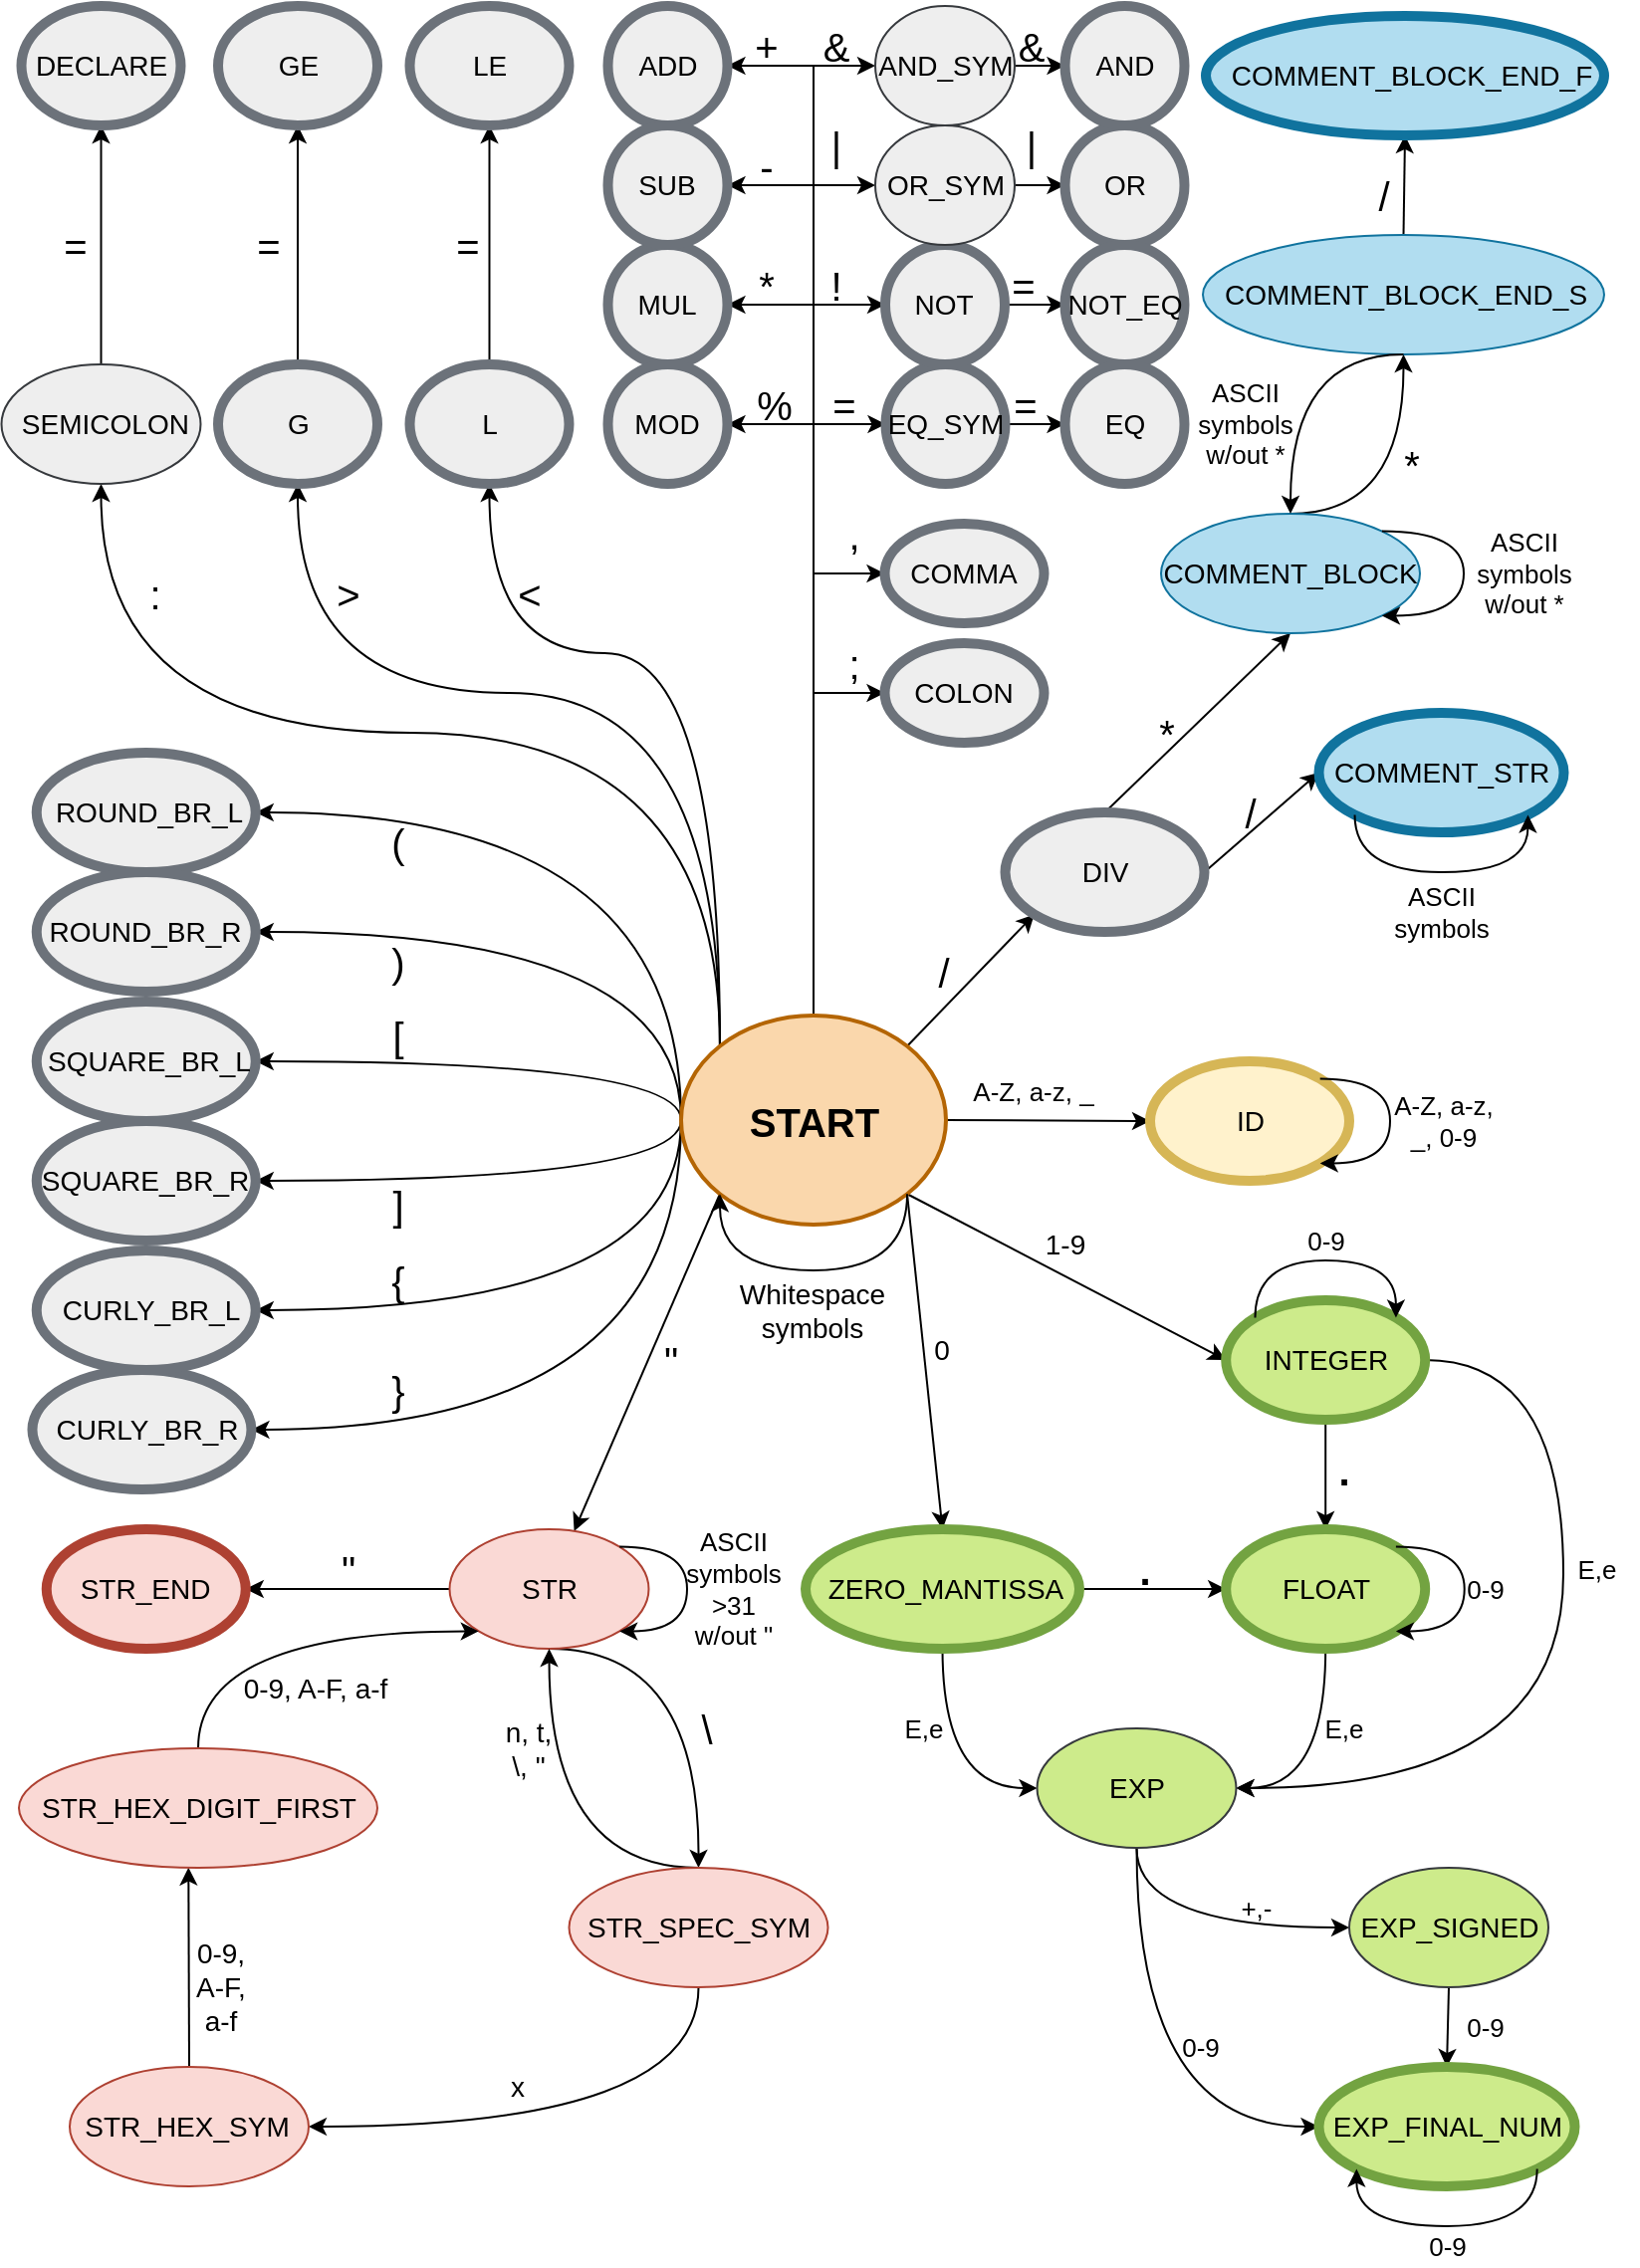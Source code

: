 <mxfile version="13.7.7" type="github">
  <diagram id="MlzpK5g1KXkVhoH1nmNd" name="Page-1">
    <mxGraphModel dx="487" dy="945" grid="1" gridSize="10" guides="1" tooltips="1" connect="1" arrows="1" fold="1" page="1" pageScale="1" pageWidth="827" pageHeight="1169" math="0" shadow="0">
      <root>
        <mxCell id="0" />
        <mxCell id="1" parent="0" />
        <mxCell id="viRE1IM_-0tVsHPkwJl9-90" style="rounded=0;orthogonalLoop=1;jettySize=auto;html=1;exitX=1;exitY=0;exitDx=0;exitDy=0;entryX=0;entryY=1;entryDx=0;entryDy=0;fontSize=20;" parent="1" source="viRE1IM_-0tVsHPkwJl9-1" target="viRE1IM_-0tVsHPkwJl9-59" edge="1">
          <mxGeometry relative="1" as="geometry" />
        </mxCell>
        <mxCell id="viRE1IM_-0tVsHPkwJl9-121" style="rounded=0;orthogonalLoop=1;jettySize=auto;html=1;exitX=1;exitY=0.5;exitDx=0;exitDy=0;entryX=0;entryY=0.5;entryDx=0;entryDy=0;fontSize=13;" parent="1" source="viRE1IM_-0tVsHPkwJl9-1" target="viRE1IM_-0tVsHPkwJl9-69" edge="1">
          <mxGeometry relative="1" as="geometry" />
        </mxCell>
        <mxCell id="viRE1IM_-0tVsHPkwJl9-127" style="rounded=0;orthogonalLoop=1;jettySize=auto;html=1;exitX=1;exitY=1;exitDx=0;exitDy=0;entryX=0.5;entryY=0;entryDx=0;entryDy=0;fontSize=13;" parent="1" source="viRE1IM_-0tVsHPkwJl9-1" target="viRE1IM_-0tVsHPkwJl9-71" edge="1">
          <mxGeometry relative="1" as="geometry" />
        </mxCell>
        <mxCell id="viRE1IM_-0tVsHPkwJl9-128" style="edgeStyle=none;rounded=0;orthogonalLoop=1;jettySize=auto;html=1;exitX=1;exitY=1;exitDx=0;exitDy=0;fontSize=13;entryX=0;entryY=0.5;entryDx=0;entryDy=0;" parent="1" source="viRE1IM_-0tVsHPkwJl9-1" target="viRE1IM_-0tVsHPkwJl9-73" edge="1">
          <mxGeometry relative="1" as="geometry" />
        </mxCell>
        <mxCell id="viRE1IM_-0tVsHPkwJl9-222" style="edgeStyle=orthogonalEdgeStyle;rounded=0;orthogonalLoop=1;jettySize=auto;html=1;exitX=0;exitY=0.5;exitDx=0;exitDy=0;entryX=1;entryY=0.5;entryDx=0;entryDy=0;fontSize=20;curved=1;" parent="1" source="viRE1IM_-0tVsHPkwJl9-1" target="viRE1IM_-0tVsHPkwJl9-27" edge="1">
          <mxGeometry relative="1" as="geometry">
            <Array as="points">
              <mxPoint x="347" y="740" />
            </Array>
          </mxGeometry>
        </mxCell>
        <mxCell id="viRE1IM_-0tVsHPkwJl9-223" style="edgeStyle=orthogonalEdgeStyle;curved=1;rounded=0;orthogonalLoop=1;jettySize=auto;html=1;exitX=0;exitY=0.5;exitDx=0;exitDy=0;entryX=1;entryY=0.5;entryDx=0;entryDy=0;fontSize=20;" parent="1" source="viRE1IM_-0tVsHPkwJl9-1" target="viRE1IM_-0tVsHPkwJl9-85" edge="1">
          <mxGeometry relative="1" as="geometry">
            <Array as="points">
              <mxPoint x="347" y="680" />
            </Array>
          </mxGeometry>
        </mxCell>
        <mxCell id="viRE1IM_-0tVsHPkwJl9-224" style="edgeStyle=orthogonalEdgeStyle;curved=1;rounded=0;orthogonalLoop=1;jettySize=auto;html=1;exitX=0;exitY=0.5;exitDx=0;exitDy=0;entryX=1;entryY=0.5;entryDx=0;entryDy=0;fontSize=20;" parent="1" source="viRE1IM_-0tVsHPkwJl9-1" target="viRE1IM_-0tVsHPkwJl9-18" edge="1">
          <mxGeometry relative="1" as="geometry">
            <Array as="points">
              <mxPoint x="347" y="615" />
            </Array>
          </mxGeometry>
        </mxCell>
        <mxCell id="viRE1IM_-0tVsHPkwJl9-225" style="edgeStyle=orthogonalEdgeStyle;curved=1;rounded=0;orthogonalLoop=1;jettySize=auto;html=1;exitX=0;exitY=0.5;exitDx=0;exitDy=0;entryX=1;entryY=0.5;entryDx=0;entryDy=0;fontSize=20;" parent="1" source="viRE1IM_-0tVsHPkwJl9-1" target="viRE1IM_-0tVsHPkwJl9-15" edge="1">
          <mxGeometry relative="1" as="geometry">
            <Array as="points">
              <mxPoint x="347" y="555" />
            </Array>
          </mxGeometry>
        </mxCell>
        <mxCell id="viRE1IM_-0tVsHPkwJl9-226" style="edgeStyle=orthogonalEdgeStyle;curved=1;rounded=0;orthogonalLoop=1;jettySize=auto;html=1;exitX=0;exitY=0.5;exitDx=0;exitDy=0;entryX=1;entryY=0.5;entryDx=0;entryDy=0;fontSize=20;" parent="1" source="viRE1IM_-0tVsHPkwJl9-1" target="viRE1IM_-0tVsHPkwJl9-23" edge="1">
          <mxGeometry relative="1" as="geometry">
            <Array as="points">
              <mxPoint x="347" y="490" />
            </Array>
          </mxGeometry>
        </mxCell>
        <mxCell id="viRE1IM_-0tVsHPkwJl9-227" style="edgeStyle=orthogonalEdgeStyle;curved=1;rounded=0;orthogonalLoop=1;jettySize=auto;html=1;exitX=0;exitY=0.5;exitDx=0;exitDy=0;entryX=1;entryY=0.5;entryDx=0;entryDy=0;fontSize=20;" parent="1" source="viRE1IM_-0tVsHPkwJl9-1" target="viRE1IM_-0tVsHPkwJl9-21" edge="1">
          <mxGeometry relative="1" as="geometry">
            <Array as="points">
              <mxPoint x="347" y="430" />
            </Array>
          </mxGeometry>
        </mxCell>
        <mxCell id="viRE1IM_-0tVsHPkwJl9-238" style="edgeStyle=orthogonalEdgeStyle;rounded=0;orthogonalLoop=1;jettySize=auto;html=1;exitX=0.5;exitY=0;exitDx=0;exitDy=0;entryX=1;entryY=0.5;entryDx=0;entryDy=0;fontSize=20;" parent="1" source="viRE1IM_-0tVsHPkwJl9-1" target="viRE1IM_-0tVsHPkwJl9-53" edge="1">
          <mxGeometry relative="1" as="geometry" />
        </mxCell>
        <mxCell id="viRE1IM_-0tVsHPkwJl9-239" style="edgeStyle=orthogonalEdgeStyle;rounded=0;orthogonalLoop=1;jettySize=auto;html=1;exitX=0.5;exitY=0;exitDx=0;exitDy=0;entryX=0;entryY=0.5;entryDx=0;entryDy=0;fontSize=20;" parent="1" source="viRE1IM_-0tVsHPkwJl9-1" target="viRE1IM_-0tVsHPkwJl9-51" edge="1">
          <mxGeometry relative="1" as="geometry" />
        </mxCell>
        <mxCell id="viRE1IM_-0tVsHPkwJl9-240" style="edgeStyle=orthogonalEdgeStyle;rounded=0;orthogonalLoop=1;jettySize=auto;html=1;exitX=0.5;exitY=0;exitDx=0;exitDy=0;entryX=0;entryY=0.5;entryDx=0;entryDy=0;fontSize=20;" parent="1" source="viRE1IM_-0tVsHPkwJl9-1" target="viRE1IM_-0tVsHPkwJl9-55" edge="1">
          <mxGeometry relative="1" as="geometry" />
        </mxCell>
        <mxCell id="viRE1IM_-0tVsHPkwJl9-241" style="edgeStyle=orthogonalEdgeStyle;rounded=0;orthogonalLoop=1;jettySize=auto;html=1;exitX=0.5;exitY=0;exitDx=0;exitDy=0;entryX=0;entryY=0.5;entryDx=0;entryDy=0;fontSize=20;elbow=vertical;" parent="1" source="viRE1IM_-0tVsHPkwJl9-1" target="viRE1IM_-0tVsHPkwJl9-57" edge="1">
          <mxGeometry relative="1" as="geometry" />
        </mxCell>
        <mxCell id="viRE1IM_-0tVsHPkwJl9-242" style="edgeStyle=orthogonalEdgeStyle;rounded=0;orthogonalLoop=1;jettySize=auto;html=1;exitX=0.5;exitY=0;exitDx=0;exitDy=0;entryX=0;entryY=0.5;entryDx=0;entryDy=0;fontSize=20;" parent="1" source="viRE1IM_-0tVsHPkwJl9-1" target="viRE1IM_-0tVsHPkwJl9-47" edge="1">
          <mxGeometry relative="1" as="geometry" />
        </mxCell>
        <mxCell id="viRE1IM_-0tVsHPkwJl9-244" style="edgeStyle=orthogonalEdgeStyle;rounded=0;orthogonalLoop=1;jettySize=auto;html=1;exitX=0.5;exitY=0;exitDx=0;exitDy=0;entryX=1;entryY=0.5;entryDx=0;entryDy=0;fontSize=20;" parent="1" source="viRE1IM_-0tVsHPkwJl9-1" target="viRE1IM_-0tVsHPkwJl9-9" edge="1">
          <mxGeometry relative="1" as="geometry" />
        </mxCell>
        <mxCell id="viRE1IM_-0tVsHPkwJl9-245" style="edgeStyle=orthogonalEdgeStyle;rounded=0;orthogonalLoop=1;jettySize=auto;html=1;exitX=0.5;exitY=0;exitDx=0;exitDy=0;entryX=1;entryY=0.5;entryDx=0;entryDy=0;fontSize=20;" parent="1" source="viRE1IM_-0tVsHPkwJl9-1" target="viRE1IM_-0tVsHPkwJl9-84" edge="1">
          <mxGeometry relative="1" as="geometry" />
        </mxCell>
        <mxCell id="viRE1IM_-0tVsHPkwJl9-246" style="edgeStyle=orthogonalEdgeStyle;rounded=0;orthogonalLoop=1;jettySize=auto;html=1;exitX=0.5;exitY=0;exitDx=0;exitDy=0;entryX=1;entryY=0.5;entryDx=0;entryDy=0;fontSize=20;" parent="1" source="viRE1IM_-0tVsHPkwJl9-1" target="viRE1IM_-0tVsHPkwJl9-11" edge="1">
          <mxGeometry relative="1" as="geometry" />
        </mxCell>
        <mxCell id="viRE1IM_-0tVsHPkwJl9-292" style="edgeStyle=orthogonalEdgeStyle;curved=1;rounded=0;orthogonalLoop=1;jettySize=auto;html=1;exitX=0;exitY=0;exitDx=0;exitDy=0;entryX=0.5;entryY=1;entryDx=0;entryDy=0;fontSize=20;" parent="1" source="viRE1IM_-0tVsHPkwJl9-1" target="viRE1IM_-0tVsHPkwJl9-31" edge="1">
          <mxGeometry relative="1" as="geometry">
            <Array as="points">
              <mxPoint x="366" y="390" />
              <mxPoint x="56" y="390" />
            </Array>
          </mxGeometry>
        </mxCell>
        <mxCell id="viRE1IM_-0tVsHPkwJl9-300" style="edgeStyle=orthogonalEdgeStyle;curved=1;rounded=0;orthogonalLoop=1;jettySize=auto;html=1;exitX=0;exitY=0;exitDx=0;exitDy=0;entryX=0.5;entryY=1;entryDx=0;entryDy=0;fontSize=20;" parent="1" source="viRE1IM_-0tVsHPkwJl9-1" target="viRE1IM_-0tVsHPkwJl9-39" edge="1">
          <mxGeometry relative="1" as="geometry">
            <Array as="points">
              <mxPoint x="366" y="370" />
              <mxPoint x="155" y="370" />
            </Array>
          </mxGeometry>
        </mxCell>
        <mxCell id="viRE1IM_-0tVsHPkwJl9-301" style="edgeStyle=orthogonalEdgeStyle;curved=1;rounded=0;orthogonalLoop=1;jettySize=auto;html=1;exitX=0;exitY=0;exitDx=0;exitDy=0;entryX=0.5;entryY=1;entryDx=0;entryDy=0;fontSize=20;" parent="1" source="viRE1IM_-0tVsHPkwJl9-1" target="viRE1IM_-0tVsHPkwJl9-41" edge="1">
          <mxGeometry relative="1" as="geometry">
            <Array as="points">
              <mxPoint x="366" y="350" />
              <mxPoint x="251" y="350" />
            </Array>
          </mxGeometry>
        </mxCell>
        <mxCell id="viRE1IM_-0tVsHPkwJl9-302" style="edgeStyle=orthogonalEdgeStyle;rounded=0;orthogonalLoop=1;jettySize=auto;html=1;exitX=0.5;exitY=0;exitDx=0;exitDy=0;entryX=0;entryY=0.5;entryDx=0;entryDy=0;fontSize=20;" parent="1" source="viRE1IM_-0tVsHPkwJl9-1" target="viRE1IM_-0tVsHPkwJl9-34" edge="1">
          <mxGeometry relative="1" as="geometry" />
        </mxCell>
        <mxCell id="viRE1IM_-0tVsHPkwJl9-303" style="edgeStyle=orthogonalEdgeStyle;rounded=0;orthogonalLoop=1;jettySize=auto;html=1;exitX=0.5;exitY=0;exitDx=0;exitDy=0;entryX=0;entryY=0.5;entryDx=0;entryDy=0;fontSize=20;" parent="1" source="viRE1IM_-0tVsHPkwJl9-1" target="viRE1IM_-0tVsHPkwJl9-7" edge="1">
          <mxGeometry relative="1" as="geometry" />
        </mxCell>
        <mxCell id="viRE1IM_-0tVsHPkwJl9-320" style="rounded=0;orthogonalLoop=1;jettySize=auto;html=1;exitX=0;exitY=1;exitDx=0;exitDy=0;fontSize=20;" parent="1" source="viRE1IM_-0tVsHPkwJl9-1" target="viRE1IM_-0tVsHPkwJl9-306" edge="1">
          <mxGeometry relative="1" as="geometry" />
        </mxCell>
        <mxCell id="viRE1IM_-0tVsHPkwJl9-1" value="" style="ellipse;whiteSpace=wrap;html=1;fontStyle=1;strokeWidth=2;fillColor=#fad7ac;strokeColor=#b46504;" parent="1" vertex="1">
          <mxGeometry x="347" y="532" width="133" height="105" as="geometry" />
        </mxCell>
        <mxCell id="viRE1IM_-0tVsHPkwJl9-2" value="START" style="text;html=1;strokeColor=none;fillColor=none;align=center;verticalAlign=middle;whiteSpace=wrap;rounded=0;fontSize=20;fontStyle=1" parent="1" vertex="1">
          <mxGeometry x="388.5" y="565" width="50" height="40" as="geometry" />
        </mxCell>
        <mxCell id="viRE1IM_-0tVsHPkwJl9-7" value="" style="ellipse;whiteSpace=wrap;html=1;fillColor=#eeeeee;strokeColor=#6C727A;strokeWidth=5;" parent="1" vertex="1">
          <mxGeometry x="449.25" y="285" width="80" height="50" as="geometry" />
        </mxCell>
        <mxCell id="viRE1IM_-0tVsHPkwJl9-8" value="COMMA" style="text;html=1;strokeColor=none;fillColor=none;align=center;verticalAlign=middle;whiteSpace=wrap;rounded=0;fontSize=14;" parent="1" vertex="1">
          <mxGeometry x="469.25" y="300" width="40" height="20" as="geometry" />
        </mxCell>
        <mxCell id="viRE1IM_-0tVsHPkwJl9-9" value="" style="ellipse;whiteSpace=wrap;html=1;fillColor=#eeeeee;strokeColor=#6C727A;strokeWidth=5;" parent="1" vertex="1">
          <mxGeometry x="310.25" y="145" width="60" height="60" as="geometry" />
        </mxCell>
        <mxCell id="viRE1IM_-0tVsHPkwJl9-10" value="MUL" style="text;html=1;strokeColor=none;fillColor=none;align=center;verticalAlign=middle;whiteSpace=wrap;rounded=0;fontSize=14;" parent="1" vertex="1">
          <mxGeometry x="320.25" y="165" width="40" height="20" as="geometry" />
        </mxCell>
        <mxCell id="viRE1IM_-0tVsHPkwJl9-11" value="" style="ellipse;whiteSpace=wrap;html=1;fillColor=#eeeeee;strokeWidth=5;strokeColor=#6C727A;" parent="1" vertex="1">
          <mxGeometry x="310.25" y="25" width="60" height="60" as="geometry" />
        </mxCell>
        <mxCell id="viRE1IM_-0tVsHPkwJl9-12" value="ADD" style="text;html=1;strokeColor=none;fillColor=none;align=center;verticalAlign=middle;whiteSpace=wrap;rounded=0;fontSize=14;" parent="1" vertex="1">
          <mxGeometry x="321.75" y="45" width="37" height="20" as="geometry" />
        </mxCell>
        <mxCell id="viRE1IM_-0tVsHPkwJl9-15" value="" style="ellipse;whiteSpace=wrap;html=1;fillColor=#eeeeee;strokeColor=#6C727A;strokeWidth=5;" parent="1" vertex="1">
          <mxGeometry x="23.37" y="525" width="110" height="60" as="geometry" />
        </mxCell>
        <mxCell id="viRE1IM_-0tVsHPkwJl9-18" value="" style="ellipse;whiteSpace=wrap;html=1;fillColor=#eeeeee;strokeColor=#6C727A;strokeWidth=5;" parent="1" vertex="1">
          <mxGeometry x="23.37" y="585" width="110" height="60" as="geometry" />
        </mxCell>
        <mxCell id="viRE1IM_-0tVsHPkwJl9-21" value="" style="ellipse;whiteSpace=wrap;html=1;fillColor=#eeeeee;strokeColor=#6C727A;strokeWidth=5;" parent="1" vertex="1">
          <mxGeometry x="23.37" y="400" width="110" height="60" as="geometry" />
        </mxCell>
        <mxCell id="viRE1IM_-0tVsHPkwJl9-22" value="ROUND_BR_L" style="text;html=1;strokeColor=none;fillColor=none;align=center;verticalAlign=middle;whiteSpace=wrap;rounded=0;fontSize=14;" parent="1" vertex="1">
          <mxGeometry x="60" y="420" width="40" height="20" as="geometry" />
        </mxCell>
        <mxCell id="viRE1IM_-0tVsHPkwJl9-23" value="" style="ellipse;whiteSpace=wrap;html=1;fillColor=#eeeeee;strokeColor=#6C727A;strokeWidth=5;" parent="1" vertex="1">
          <mxGeometry x="23.37" y="460" width="110" height="60" as="geometry" />
        </mxCell>
        <mxCell id="viRE1IM_-0tVsHPkwJl9-24" value="ROUND_BR_R" style="text;html=1;strokeColor=none;fillColor=none;align=center;verticalAlign=middle;whiteSpace=wrap;rounded=0;fontSize=14;" parent="1" vertex="1">
          <mxGeometry x="58.37" y="480" width="40" height="20" as="geometry" />
        </mxCell>
        <mxCell id="viRE1IM_-0tVsHPkwJl9-27" value="" style="ellipse;whiteSpace=wrap;html=1;fillColor=#eeeeee;strokeColor=#6C727A;strokeWidth=5;" parent="1" vertex="1">
          <mxGeometry x="21.24" y="710" width="110" height="60" as="geometry" />
        </mxCell>
        <mxCell id="viRE1IM_-0tVsHPkwJl9-284" style="edgeStyle=none;rounded=0;orthogonalLoop=1;jettySize=auto;html=1;exitX=0.5;exitY=0;exitDx=0;exitDy=0;entryX=0.5;entryY=1;entryDx=0;entryDy=0;fontSize=20;" parent="1" source="viRE1IM_-0tVsHPkwJl9-31" target="viRE1IM_-0tVsHPkwJl9-49" edge="1">
          <mxGeometry relative="1" as="geometry" />
        </mxCell>
        <mxCell id="viRE1IM_-0tVsHPkwJl9-31" value="" style="ellipse;whiteSpace=wrap;html=1;fillColor=#eeeeee;strokeColor=#36393d;" parent="1" vertex="1">
          <mxGeometry x="5.75" y="205" width="100" height="60" as="geometry" />
        </mxCell>
        <mxCell id="viRE1IM_-0tVsHPkwJl9-32" value="&amp;nbsp;SEMICOLON" style="text;html=1;strokeColor=none;fillColor=none;align=center;verticalAlign=middle;whiteSpace=wrap;rounded=0;fontSize=14;" parent="1" vertex="1">
          <mxGeometry x="35.75" y="225" width="40" height="20" as="geometry" />
        </mxCell>
        <mxCell id="viRE1IM_-0tVsHPkwJl9-34" value="" style="ellipse;whiteSpace=wrap;html=1;fillColor=#eeeeee;strokeColor=#6C727A;strokeWidth=5;" parent="1" vertex="1">
          <mxGeometry x="449.25" y="345" width="80" height="50" as="geometry" />
        </mxCell>
        <mxCell id="viRE1IM_-0tVsHPkwJl9-35" value="COLON" style="text;html=1;strokeColor=none;fillColor=none;align=center;verticalAlign=middle;whiteSpace=wrap;rounded=0;fontSize=14;" parent="1" vertex="1">
          <mxGeometry x="469.25" y="360" width="40" height="20" as="geometry" />
        </mxCell>
        <mxCell id="viRE1IM_-0tVsHPkwJl9-288" style="rounded=0;orthogonalLoop=1;jettySize=auto;html=1;exitX=0.5;exitY=0;exitDx=0;exitDy=0;entryX=0.5;entryY=1;entryDx=0;entryDy=0;fontSize=20;" parent="1" source="viRE1IM_-0tVsHPkwJl9-39" target="viRE1IM_-0tVsHPkwJl9-43" edge="1">
          <mxGeometry relative="1" as="geometry" />
        </mxCell>
        <mxCell id="viRE1IM_-0tVsHPkwJl9-39" value="" style="ellipse;whiteSpace=wrap;html=1;fillColor=#eeeeee;strokeColor=#6C727A;strokeWidth=5;" parent="1" vertex="1">
          <mxGeometry x="114.5" y="205" width="80" height="60" as="geometry" />
        </mxCell>
        <mxCell id="viRE1IM_-0tVsHPkwJl9-40" value="G" style="text;html=1;strokeColor=none;fillColor=none;align=center;verticalAlign=middle;whiteSpace=wrap;rounded=0;fontSize=14;" parent="1" vertex="1">
          <mxGeometry x="134.5" y="225" width="40" height="20" as="geometry" />
        </mxCell>
        <mxCell id="viRE1IM_-0tVsHPkwJl9-299" style="edgeStyle=orthogonalEdgeStyle;curved=1;rounded=0;orthogonalLoop=1;jettySize=auto;html=1;exitX=0.5;exitY=0;exitDx=0;exitDy=0;entryX=0.5;entryY=1;entryDx=0;entryDy=0;fontSize=20;" parent="1" source="viRE1IM_-0tVsHPkwJl9-41" target="viRE1IM_-0tVsHPkwJl9-45" edge="1">
          <mxGeometry relative="1" as="geometry" />
        </mxCell>
        <mxCell id="viRE1IM_-0tVsHPkwJl9-41" value="" style="ellipse;whiteSpace=wrap;html=1;fillColor=#eeeeee;strokeColor=#6C727A;strokeWidth=5;" parent="1" vertex="1">
          <mxGeometry x="210.75" y="205" width="80" height="60" as="geometry" />
        </mxCell>
        <mxCell id="viRE1IM_-0tVsHPkwJl9-42" value=" L" style="text;html=1;strokeColor=none;fillColor=none;align=center;verticalAlign=middle;whiteSpace=wrap;rounded=0;fontSize=14;" parent="1" vertex="1">
          <mxGeometry x="230.75" y="225" width="40" height="20" as="geometry" />
        </mxCell>
        <mxCell id="viRE1IM_-0tVsHPkwJl9-43" value="" style="ellipse;whiteSpace=wrap;html=1;fillColor=#eeeeee;strokeColor=#6C727A;strokeWidth=5;" parent="1" vertex="1">
          <mxGeometry x="114.5" y="25" width="80" height="60" as="geometry" />
        </mxCell>
        <mxCell id="viRE1IM_-0tVsHPkwJl9-44" value=" GE" style="text;html=1;strokeColor=none;fillColor=none;align=center;verticalAlign=middle;whiteSpace=wrap;rounded=0;fontSize=14;" parent="1" vertex="1">
          <mxGeometry x="134.5" y="45" width="40" height="20" as="geometry" />
        </mxCell>
        <mxCell id="viRE1IM_-0tVsHPkwJl9-45" value="" style="ellipse;whiteSpace=wrap;html=1;fillColor=#eeeeee;strokeColor=#6C727A;strokeWidth=5;" parent="1" vertex="1">
          <mxGeometry x="210.75" y="25" width="80" height="60" as="geometry" />
        </mxCell>
        <mxCell id="viRE1IM_-0tVsHPkwJl9-46" value=" LE" style="text;html=1;strokeColor=none;fillColor=none;align=center;verticalAlign=middle;whiteSpace=wrap;rounded=0;fontSize=14;" parent="1" vertex="1">
          <mxGeometry x="230.75" y="45" width="40" height="20" as="geometry" />
        </mxCell>
        <mxCell id="viRE1IM_-0tVsHPkwJl9-342" style="rounded=0;orthogonalLoop=1;jettySize=auto;html=1;exitX=1;exitY=0.5;exitDx=0;exitDy=0;fontSize=20;" parent="1" source="viRE1IM_-0tVsHPkwJl9-47" target="viRE1IM_-0tVsHPkwJl9-340" edge="1">
          <mxGeometry relative="1" as="geometry" />
        </mxCell>
        <mxCell id="viRE1IM_-0tVsHPkwJl9-47" value="" style="ellipse;whiteSpace=wrap;html=1;fillColor=#eeeeee;strokeColor=#6C727A;strokeWidth=5;" parent="1" vertex="1">
          <mxGeometry x="449.75" y="205" width="60" height="60" as="geometry" />
        </mxCell>
        <mxCell id="viRE1IM_-0tVsHPkwJl9-48" value=" EQ_SYM" style="text;html=1;strokeColor=none;fillColor=none;align=center;verticalAlign=middle;whiteSpace=wrap;rounded=0;fontSize=14;" parent="1" vertex="1">
          <mxGeometry x="459.75" y="225" width="40" height="20" as="geometry" />
        </mxCell>
        <mxCell id="viRE1IM_-0tVsHPkwJl9-49" value="" style="ellipse;whiteSpace=wrap;html=1;fillColor=#eeeeee;strokeColor=#6C727A;strokeWidth=5;" parent="1" vertex="1">
          <mxGeometry x="15.75" y="25" width="80" height="60" as="geometry" />
        </mxCell>
        <mxCell id="viRE1IM_-0tVsHPkwJl9-50" value=" DECLARE" style="text;html=1;strokeColor=none;fillColor=none;align=center;verticalAlign=middle;whiteSpace=wrap;rounded=0;fontSize=14;" parent="1" vertex="1">
          <mxGeometry x="35.75" y="45" width="40" height="20" as="geometry" />
        </mxCell>
        <mxCell id="viRE1IM_-0tVsHPkwJl9-297" style="edgeStyle=orthogonalEdgeStyle;curved=1;rounded=0;orthogonalLoop=1;jettySize=auto;html=1;exitX=1;exitY=0.5;exitDx=0;exitDy=0;entryX=0;entryY=0.5;entryDx=0;entryDy=0;fontSize=20;" parent="1" source="viRE1IM_-0tVsHPkwJl9-51" target="viRE1IM_-0tVsHPkwJl9-295" edge="1">
          <mxGeometry relative="1" as="geometry" />
        </mxCell>
        <mxCell id="viRE1IM_-0tVsHPkwJl9-51" value="" style="ellipse;whiteSpace=wrap;html=1;fillColor=#eeeeee;strokeColor=#6C727A;strokeWidth=5;" parent="1" vertex="1">
          <mxGeometry x="449.5" y="145" width="60" height="60" as="geometry" />
        </mxCell>
        <mxCell id="viRE1IM_-0tVsHPkwJl9-52" value=" NOT" style="text;html=1;strokeColor=none;fillColor=none;align=center;verticalAlign=middle;whiteSpace=wrap;rounded=0;fontSize=14;" parent="1" vertex="1">
          <mxGeometry x="458.75" y="165" width="40" height="20" as="geometry" />
        </mxCell>
        <mxCell id="viRE1IM_-0tVsHPkwJl9-53" value="" style="ellipse;whiteSpace=wrap;html=1;fillColor=#eeeeee;strokeColor=#6C727A;strokeWidth=5;" parent="1" vertex="1">
          <mxGeometry x="310.25" y="205" width="60" height="60" as="geometry" />
        </mxCell>
        <mxCell id="viRE1IM_-0tVsHPkwJl9-54" value=" MOD" style="text;html=1;strokeColor=none;fillColor=none;align=center;verticalAlign=middle;whiteSpace=wrap;rounded=0;fontSize=14;" parent="1" vertex="1">
          <mxGeometry x="319.5" y="225" width="40" height="20" as="geometry" />
        </mxCell>
        <mxCell id="viRE1IM_-0tVsHPkwJl9-280" style="edgeStyle=none;rounded=0;orthogonalLoop=1;jettySize=auto;html=1;exitX=1;exitY=0.5;exitDx=0;exitDy=0;fontSize=20;" parent="1" source="viRE1IM_-0tVsHPkwJl9-55" target="viRE1IM_-0tVsHPkwJl9-275" edge="1">
          <mxGeometry relative="1" as="geometry" />
        </mxCell>
        <mxCell id="viRE1IM_-0tVsHPkwJl9-55" value="" style="ellipse;whiteSpace=wrap;html=1;fillColor=#eeeeee;strokeColor=#36393d;" parent="1" vertex="1">
          <mxGeometry x="444.5" y="85" width="70" height="60" as="geometry" />
        </mxCell>
        <mxCell id="viRE1IM_-0tVsHPkwJl9-56" value=" OR_SYM" style="text;html=1;strokeColor=none;fillColor=none;align=center;verticalAlign=middle;whiteSpace=wrap;rounded=0;fontSize=14;" parent="1" vertex="1">
          <mxGeometry x="459.75" y="105" width="40" height="20" as="geometry" />
        </mxCell>
        <mxCell id="viRE1IM_-0tVsHPkwJl9-279" style="edgeStyle=none;rounded=0;orthogonalLoop=1;jettySize=auto;html=1;exitX=1;exitY=0.5;exitDx=0;exitDy=0;entryX=0;entryY=0.5;entryDx=0;entryDy=0;fontSize=20;" parent="1" source="viRE1IM_-0tVsHPkwJl9-57" target="viRE1IM_-0tVsHPkwJl9-277" edge="1">
          <mxGeometry relative="1" as="geometry" />
        </mxCell>
        <mxCell id="viRE1IM_-0tVsHPkwJl9-57" value="" style="ellipse;whiteSpace=wrap;html=1;fillColor=#eeeeee;strokeColor=#36393d;" parent="1" vertex="1">
          <mxGeometry x="444.5" y="25" width="70" height="60" as="geometry" />
        </mxCell>
        <mxCell id="viRE1IM_-0tVsHPkwJl9-58" value="AND_SYM" style="text;html=1;strokeColor=none;fillColor=none;align=center;verticalAlign=middle;whiteSpace=wrap;rounded=0;fontSize=14;" parent="1" vertex="1">
          <mxGeometry x="459.75" y="45" width="40" height="20" as="geometry" />
        </mxCell>
        <mxCell id="viRE1IM_-0tVsHPkwJl9-96" style="edgeStyle=none;rounded=0;orthogonalLoop=1;jettySize=auto;html=1;exitX=0.5;exitY=0;exitDx=0;exitDy=0;entryX=0.5;entryY=1;entryDx=0;entryDy=0;fontSize=20;" parent="1" source="viRE1IM_-0tVsHPkwJl9-59" target="viRE1IM_-0tVsHPkwJl9-63" edge="1">
          <mxGeometry relative="1" as="geometry" />
        </mxCell>
        <mxCell id="viRE1IM_-0tVsHPkwJl9-98" style="edgeStyle=none;rounded=0;orthogonalLoop=1;jettySize=auto;html=1;exitX=1;exitY=0.5;exitDx=0;exitDy=0;entryX=0;entryY=0.5;entryDx=0;entryDy=0;fontSize=20;" parent="1" source="viRE1IM_-0tVsHPkwJl9-59" target="viRE1IM_-0tVsHPkwJl9-61" edge="1">
          <mxGeometry relative="1" as="geometry" />
        </mxCell>
        <mxCell id="viRE1IM_-0tVsHPkwJl9-59" value="" style="ellipse;whiteSpace=wrap;html=1;fillColor=#eeeeee;strokeColor=#6C727A;strokeWidth=5;" parent="1" vertex="1">
          <mxGeometry x="509.75" y="430" width="100" height="60" as="geometry" />
        </mxCell>
        <mxCell id="viRE1IM_-0tVsHPkwJl9-60" value=" DIV" style="text;html=1;strokeColor=none;fillColor=none;align=center;verticalAlign=middle;whiteSpace=wrap;rounded=0;fontSize=14;fontStyle=0" parent="1" vertex="1">
          <mxGeometry x="539.75" y="450" width="40" height="20" as="geometry" />
        </mxCell>
        <mxCell id="viRE1IM_-0tVsHPkwJl9-61" value="" style="ellipse;whiteSpace=wrap;html=1;fillColor=#b1ddf0;strokeColor=#10739e;strokeWidth=5;" parent="1" vertex="1">
          <mxGeometry x="667.25" y="380" width="123" height="60" as="geometry" />
        </mxCell>
        <mxCell id="viRE1IM_-0tVsHPkwJl9-62" value=" COMMENT_STR" style="text;html=1;strokeColor=none;fillColor=none;align=center;verticalAlign=middle;whiteSpace=wrap;rounded=0;fontSize=14;" parent="1" vertex="1">
          <mxGeometry x="708.75" y="400" width="40" height="20" as="geometry" />
        </mxCell>
        <mxCell id="viRE1IM_-0tVsHPkwJl9-110" style="rounded=0;orthogonalLoop=1;jettySize=auto;html=1;fontSize=13;edgeStyle=orthogonalEdgeStyle;curved=1;entryX=0.5;entryY=1;entryDx=0;entryDy=0;exitX=0.5;exitY=0;exitDx=0;exitDy=0;" parent="1" source="viRE1IM_-0tVsHPkwJl9-63" target="viRE1IM_-0tVsHPkwJl9-65" edge="1">
          <mxGeometry relative="1" as="geometry">
            <mxPoint x="650" y="289" as="sourcePoint" />
            <mxPoint x="700" y="240" as="targetPoint" />
            <Array as="points">
              <mxPoint x="710" y="280" />
            </Array>
          </mxGeometry>
        </mxCell>
        <mxCell id="viRE1IM_-0tVsHPkwJl9-63" value="" style="ellipse;whiteSpace=wrap;html=1;fillColor=#b1ddf0;strokeColor=#10739e;spacing=2;strokeWidth=1;" parent="1" vertex="1">
          <mxGeometry x="588" y="280" width="130" height="60" as="geometry" />
        </mxCell>
        <mxCell id="viRE1IM_-0tVsHPkwJl9-64" value=" COMMENT_BLOCK" style="text;html=1;strokeColor=none;fillColor=none;align=center;verticalAlign=middle;whiteSpace=wrap;rounded=0;fontSize=14;" parent="1" vertex="1">
          <mxGeometry x="633" y="300" width="40" height="20" as="geometry" />
        </mxCell>
        <mxCell id="viRE1IM_-0tVsHPkwJl9-91" style="edgeStyle=none;rounded=0;orthogonalLoop=1;jettySize=auto;html=1;exitX=0.5;exitY=0;exitDx=0;exitDy=0;entryX=0.5;entryY=1;entryDx=0;entryDy=0;fontSize=20;" parent="1" source="viRE1IM_-0tVsHPkwJl9-65" target="viRE1IM_-0tVsHPkwJl9-67" edge="1">
          <mxGeometry relative="1" as="geometry" />
        </mxCell>
        <mxCell id="viRE1IM_-0tVsHPkwJl9-65" value="" style="ellipse;whiteSpace=wrap;html=1;fillColor=#b1ddf0;strokeColor=#10739e;" parent="1" vertex="1">
          <mxGeometry x="609" y="140" width="201.5" height="60" as="geometry" />
        </mxCell>
        <mxCell id="viRE1IM_-0tVsHPkwJl9-66" value=" COMMENT_BLOCK_END_S" style="text;html=1;strokeColor=none;fillColor=none;align=center;verticalAlign=middle;whiteSpace=wrap;rounded=0;fontSize=14;" parent="1" vertex="1">
          <mxGeometry x="690.5" y="160" width="40" height="20" as="geometry" />
        </mxCell>
        <mxCell id="viRE1IM_-0tVsHPkwJl9-67" value="" style="ellipse;whiteSpace=wrap;html=1;fillColor=#b1ddf0;strokeColor=#10739e;strokeWidth=5;" parent="1" vertex="1">
          <mxGeometry x="610.5" y="30" width="200" height="60" as="geometry" />
        </mxCell>
        <mxCell id="viRE1IM_-0tVsHPkwJl9-68" value=" COMMENT_BLOCK_END_F" style="text;html=1;strokeColor=none;fillColor=none;align=center;verticalAlign=middle;whiteSpace=wrap;rounded=0;fontSize=14;" parent="1" vertex="1">
          <mxGeometry x="693.75" y="50" width="40" height="20" as="geometry" />
        </mxCell>
        <mxCell id="viRE1IM_-0tVsHPkwJl9-69" value="" style="ellipse;whiteSpace=wrap;html=1;fillColor=#fff2cc;strokeColor=#d6b656;strokeWidth=5;perimeterSpacing=0;" parent="1" vertex="1">
          <mxGeometry x="582.5" y="555" width="100" height="60" as="geometry" />
        </mxCell>
        <mxCell id="viRE1IM_-0tVsHPkwJl9-70" value=" ID" style="text;html=1;strokeColor=none;fillColor=none;align=center;verticalAlign=middle;whiteSpace=wrap;rounded=0;fontSize=14;fontStyle=0" parent="1" vertex="1">
          <mxGeometry x="612.5" y="575" width="40" height="20" as="geometry" />
        </mxCell>
        <mxCell id="viRE1IM_-0tVsHPkwJl9-140" style="edgeStyle=none;rounded=0;orthogonalLoop=1;jettySize=auto;html=1;exitX=1;exitY=0.5;exitDx=0;exitDy=0;entryX=0;entryY=0.5;entryDx=0;entryDy=0;fontSize=14;" parent="1" source="viRE1IM_-0tVsHPkwJl9-71" target="viRE1IM_-0tVsHPkwJl9-75" edge="1">
          <mxGeometry relative="1" as="geometry" />
        </mxCell>
        <mxCell id="viRE1IM_-0tVsHPkwJl9-158" style="edgeStyle=orthogonalEdgeStyle;rounded=0;orthogonalLoop=1;jettySize=auto;html=1;exitX=0.5;exitY=1;exitDx=0;exitDy=0;entryX=0;entryY=0.5;entryDx=0;entryDy=0;fontSize=20;curved=1;" parent="1" source="viRE1IM_-0tVsHPkwJl9-71" target="viRE1IM_-0tVsHPkwJl9-77" edge="1">
          <mxGeometry relative="1" as="geometry" />
        </mxCell>
        <mxCell id="viRE1IM_-0tVsHPkwJl9-71" value="" style="ellipse;whiteSpace=wrap;html=1;fillColor=#CDEB8B;strokeColor=#73A341;strokeWidth=5;" parent="1" vertex="1">
          <mxGeometry x="409.5" y="790" width="137.5" height="60" as="geometry" />
        </mxCell>
        <mxCell id="viRE1IM_-0tVsHPkwJl9-72" value=" ZERO_MANTISSA" style="text;html=1;strokeColor=none;fillColor=none;align=center;verticalAlign=middle;whiteSpace=wrap;rounded=0;fontSize=14;" parent="1" vertex="1">
          <mxGeometry x="459.75" y="810" width="40" height="20" as="geometry" />
        </mxCell>
        <mxCell id="viRE1IM_-0tVsHPkwJl9-142" style="edgeStyle=none;rounded=0;orthogonalLoop=1;jettySize=auto;html=1;exitX=0.5;exitY=1;exitDx=0;exitDy=0;entryX=0.5;entryY=0;entryDx=0;entryDy=0;fontSize=20;" parent="1" source="viRE1IM_-0tVsHPkwJl9-73" target="viRE1IM_-0tVsHPkwJl9-75" edge="1">
          <mxGeometry relative="1" as="geometry">
            <mxPoint x="632.25" y="760" as="sourcePoint" />
          </mxGeometry>
        </mxCell>
        <mxCell id="viRE1IM_-0tVsHPkwJl9-160" style="edgeStyle=orthogonalEdgeStyle;curved=1;rounded=0;orthogonalLoop=1;jettySize=auto;html=1;exitX=1;exitY=0.5;exitDx=0;exitDy=0;fontSize=20;entryX=1;entryY=0.5;entryDx=0;entryDy=0;" parent="1" source="viRE1IM_-0tVsHPkwJl9-73" target="viRE1IM_-0tVsHPkwJl9-77" edge="1">
          <mxGeometry relative="1" as="geometry">
            <mxPoint x="630" y="920" as="targetPoint" />
            <Array as="points">
              <mxPoint x="790" y="705" />
              <mxPoint x="790" y="920" />
            </Array>
          </mxGeometry>
        </mxCell>
        <mxCell id="viRE1IM_-0tVsHPkwJl9-73" value="" style="ellipse;whiteSpace=wrap;html=1;fillColor=#cdeb8b;strokeWidth=5;strokeColor=#73A341;" parent="1" vertex="1">
          <mxGeometry x="620.6" y="675" width="100" height="60" as="geometry" />
        </mxCell>
        <mxCell id="viRE1IM_-0tVsHPkwJl9-74" value=" INTEGER" style="text;html=1;strokeColor=none;fillColor=none;align=center;verticalAlign=middle;whiteSpace=wrap;rounded=0;fontSize=14;" parent="1" vertex="1">
          <mxGeometry x="650.6" y="695" width="40" height="20" as="geometry" />
        </mxCell>
        <mxCell id="viRE1IM_-0tVsHPkwJl9-159" style="edgeStyle=orthogonalEdgeStyle;curved=1;rounded=0;orthogonalLoop=1;jettySize=auto;html=1;exitX=0.5;exitY=1;exitDx=0;exitDy=0;entryX=1;entryY=0.5;entryDx=0;entryDy=0;fontSize=20;" parent="1" source="viRE1IM_-0tVsHPkwJl9-75" target="viRE1IM_-0tVsHPkwJl9-77" edge="1">
          <mxGeometry relative="1" as="geometry" />
        </mxCell>
        <mxCell id="viRE1IM_-0tVsHPkwJl9-75" value="" style="ellipse;whiteSpace=wrap;html=1;fillColor=#CDEB8B;strokeColor=#73A341;strokeWidth=5;" parent="1" vertex="1">
          <mxGeometry x="620.6" y="790" width="100" height="60" as="geometry" />
        </mxCell>
        <mxCell id="viRE1IM_-0tVsHPkwJl9-76" value=" FLOAT" style="text;html=1;strokeColor=none;fillColor=none;align=center;verticalAlign=middle;whiteSpace=wrap;rounded=0;fontSize=14;" parent="1" vertex="1">
          <mxGeometry x="650.6" y="810" width="40" height="20" as="geometry" />
        </mxCell>
        <mxCell id="viRE1IM_-0tVsHPkwJl9-163" style="edgeStyle=orthogonalEdgeStyle;curved=1;rounded=0;orthogonalLoop=1;jettySize=auto;html=1;exitX=0.5;exitY=1;exitDx=0;exitDy=0;entryX=0;entryY=0.5;entryDx=0;entryDy=0;fontSize=20;" parent="1" source="viRE1IM_-0tVsHPkwJl9-77" target="viRE1IM_-0tVsHPkwJl9-79" edge="1">
          <mxGeometry relative="1" as="geometry" />
        </mxCell>
        <mxCell id="viRE1IM_-0tVsHPkwJl9-169" style="edgeStyle=orthogonalEdgeStyle;curved=1;rounded=0;orthogonalLoop=1;jettySize=auto;html=1;exitX=0.5;exitY=1;exitDx=0;exitDy=0;entryX=0;entryY=0.5;entryDx=0;entryDy=0;fontSize=20;" parent="1" source="viRE1IM_-0tVsHPkwJl9-77" target="viRE1IM_-0tVsHPkwJl9-81" edge="1">
          <mxGeometry relative="1" as="geometry" />
        </mxCell>
        <mxCell id="viRE1IM_-0tVsHPkwJl9-77" value="" style="ellipse;whiteSpace=wrap;html=1;fillColor=#cdeb8b;strokeColor=#36393d;" parent="1" vertex="1">
          <mxGeometry x="525.75" y="890" width="100" height="60" as="geometry" />
        </mxCell>
        <mxCell id="viRE1IM_-0tVsHPkwJl9-78" value=" EXP" style="text;html=1;strokeColor=none;fillColor=none;align=center;verticalAlign=middle;whiteSpace=wrap;rounded=0;fontSize=14;" parent="1" vertex="1">
          <mxGeometry x="555.75" y="910" width="40" height="20" as="geometry" />
        </mxCell>
        <mxCell id="viRE1IM_-0tVsHPkwJl9-154" style="rounded=0;orthogonalLoop=1;jettySize=auto;html=1;exitX=0.5;exitY=1;exitDx=0;exitDy=0;entryX=0.5;entryY=0;entryDx=0;entryDy=0;fontSize=20;" parent="1" source="viRE1IM_-0tVsHPkwJl9-79" target="viRE1IM_-0tVsHPkwJl9-81" edge="1">
          <mxGeometry relative="1" as="geometry" />
        </mxCell>
        <mxCell id="viRE1IM_-0tVsHPkwJl9-79" value="" style="ellipse;whiteSpace=wrap;html=1;fillColor=#cdeb8b;strokeColor=#36393d;" parent="1" vertex="1">
          <mxGeometry x="682.5" y="960" width="100" height="60" as="geometry" />
        </mxCell>
        <mxCell id="viRE1IM_-0tVsHPkwJl9-80" value=" EXP_SIGNED" style="text;html=1;strokeColor=none;fillColor=none;align=center;verticalAlign=middle;whiteSpace=wrap;rounded=0;fontSize=14;" parent="1" vertex="1">
          <mxGeometry x="712.5" y="980" width="40" height="20" as="geometry" />
        </mxCell>
        <mxCell id="viRE1IM_-0tVsHPkwJl9-81" value="" style="ellipse;whiteSpace=wrap;html=1;fillColor=#CDEB8B;strokeColor=#73A341;strokeWidth=5;" parent="1" vertex="1">
          <mxGeometry x="667.25" y="1060" width="128.5" height="60" as="geometry" />
        </mxCell>
        <mxCell id="viRE1IM_-0tVsHPkwJl9-82" value=" EXP_FINAL_NUM" style="text;html=1;strokeColor=none;fillColor=none;align=center;verticalAlign=middle;whiteSpace=wrap;rounded=0;fontSize=14;" parent="1" vertex="1">
          <mxGeometry x="711.5" y="1080" width="40" height="20" as="geometry" />
        </mxCell>
        <mxCell id="viRE1IM_-0tVsHPkwJl9-84" value="" style="ellipse;whiteSpace=wrap;html=1;fillColor=#eeeeee;strokeColor=#6C727A;strokeWidth=5;" parent="1" vertex="1">
          <mxGeometry x="310.25" y="85" width="60" height="60" as="geometry" />
        </mxCell>
        <mxCell id="viRE1IM_-0tVsHPkwJl9-14" value="SUB" style="text;html=1;strokeColor=none;fillColor=none;align=center;verticalAlign=middle;whiteSpace=wrap;rounded=0;fontSize=14;" parent="1" vertex="1">
          <mxGeometry x="320.25" y="105" width="40" height="20" as="geometry" />
        </mxCell>
        <mxCell id="viRE1IM_-0tVsHPkwJl9-85" value="" style="ellipse;whiteSpace=wrap;html=1;fillColor=#eeeeee;strokeColor=#6C727A;strokeWidth=5;" parent="1" vertex="1">
          <mxGeometry x="23.37" y="650" width="110" height="60" as="geometry" />
        </mxCell>
        <mxCell id="viRE1IM_-0tVsHPkwJl9-92" value="/" style="text;html=1;strokeColor=none;fillColor=none;align=center;verticalAlign=middle;whiteSpace=wrap;rounded=0;fontSize=20;fontStyle=0" parent="1" vertex="1">
          <mxGeometry x="679.75" y="110" width="40" height="20" as="geometry" />
        </mxCell>
        <mxCell id="viRE1IM_-0tVsHPkwJl9-95" value="." style="text;html=1;strokeColor=none;fillColor=none;align=center;verticalAlign=middle;whiteSpace=wrap;rounded=0;fontSize=20;fontStyle=1" parent="1" vertex="1">
          <mxGeometry x="559.75" y="800" width="40" height="20" as="geometry" />
        </mxCell>
        <mxCell id="viRE1IM_-0tVsHPkwJl9-99" value="/" style="text;html=1;strokeColor=none;fillColor=none;align=center;verticalAlign=middle;whiteSpace=wrap;rounded=0;fontSize=20;fontStyle=0" parent="1" vertex="1">
          <mxGeometry x="612.5" y="420" width="40" height="20" as="geometry" />
        </mxCell>
        <mxCell id="viRE1IM_-0tVsHPkwJl9-100" value="*" style="text;html=1;strokeColor=none;fillColor=none;align=center;verticalAlign=middle;whiteSpace=wrap;rounded=0;fontSize=20;fontStyle=0" parent="1" vertex="1">
          <mxGeometry x="570.5" y="380" width="40" height="20" as="geometry" />
        </mxCell>
        <mxCell id="viRE1IM_-0tVsHPkwJl9-104" style="edgeStyle=orthogonalEdgeStyle;curved=1;rounded=0;orthogonalLoop=1;jettySize=auto;html=1;exitX=0;exitY=1;exitDx=0;exitDy=0;entryX=1;entryY=1;entryDx=0;entryDy=0;fontSize=20;" parent="1" source="viRE1IM_-0tVsHPkwJl9-61" target="viRE1IM_-0tVsHPkwJl9-61" edge="1">
          <mxGeometry relative="1" as="geometry">
            <Array as="points">
              <mxPoint x="685" y="460" />
              <mxPoint x="772" y="460" />
            </Array>
          </mxGeometry>
        </mxCell>
        <mxCell id="viRE1IM_-0tVsHPkwJl9-105" value="ASCII symbols" style="text;html=1;strokeColor=none;fillColor=none;align=center;verticalAlign=middle;whiteSpace=wrap;rounded=0;fontSize=13;fontStyle=0" parent="1" vertex="1">
          <mxGeometry x="708.75" y="470" width="40" height="20" as="geometry" />
        </mxCell>
        <mxCell id="viRE1IM_-0tVsHPkwJl9-111" style="rounded=0;orthogonalLoop=1;jettySize=auto;html=1;exitX=0.5;exitY=1;exitDx=0;exitDy=0;entryX=0.5;entryY=0;entryDx=0;entryDy=0;fontSize=13;edgeStyle=orthogonalEdgeStyle;curved=1;" parent="1" source="viRE1IM_-0tVsHPkwJl9-65" target="viRE1IM_-0tVsHPkwJl9-63" edge="1">
          <mxGeometry relative="1" as="geometry">
            <mxPoint x="635.823" y="190.19" as="sourcePoint" />
            <mxPoint x="562.502" y="279.997" as="targetPoint" />
            <Array as="points">
              <mxPoint x="653" y="200" />
            </Array>
          </mxGeometry>
        </mxCell>
        <mxCell id="viRE1IM_-0tVsHPkwJl9-114" value="ASCII symbols w/out *" style="text;html=1;strokeColor=none;fillColor=none;align=center;verticalAlign=middle;whiteSpace=wrap;rounded=0;fontSize=13;fontStyle=0" parent="1" vertex="1">
          <mxGeometry x="604.75" y="225" width="51" height="20" as="geometry" />
        </mxCell>
        <mxCell id="viRE1IM_-0tVsHPkwJl9-116" value="*" style="text;html=1;strokeColor=none;fillColor=none;align=center;verticalAlign=middle;whiteSpace=wrap;rounded=0;fontSize=20;fontStyle=0" parent="1" vertex="1">
          <mxGeometry x="693.75" y="245" width="40" height="20" as="geometry" />
        </mxCell>
        <mxCell id="viRE1IM_-0tVsHPkwJl9-117" style="edgeStyle=orthogonalEdgeStyle;curved=1;rounded=0;orthogonalLoop=1;jettySize=auto;html=1;exitX=1;exitY=0;exitDx=0;exitDy=0;entryX=1;entryY=1;entryDx=0;entryDy=0;fontSize=13;" parent="1" source="viRE1IM_-0tVsHPkwJl9-63" target="viRE1IM_-0tVsHPkwJl9-63" edge="1">
          <mxGeometry relative="1" as="geometry">
            <Array as="points">
              <mxPoint x="740" y="289" />
              <mxPoint x="740" y="331" />
            </Array>
          </mxGeometry>
        </mxCell>
        <mxCell id="viRE1IM_-0tVsHPkwJl9-118" value="ASCII symbols w/out *" style="text;html=1;strokeColor=none;fillColor=none;align=center;verticalAlign=middle;whiteSpace=wrap;rounded=0;fontSize=13;fontStyle=0" parent="1" vertex="1">
          <mxGeometry x="744.75" y="300" width="51" height="20" as="geometry" />
        </mxCell>
        <mxCell id="viRE1IM_-0tVsHPkwJl9-122" value="A-Z, a-z, _" style="text;html=1;strokeColor=none;fillColor=none;align=center;verticalAlign=middle;whiteSpace=wrap;rounded=0;fontSize=13;" parent="1" vertex="1">
          <mxGeometry x="488.5" y="560" width="70" height="20" as="geometry" />
        </mxCell>
        <mxCell id="viRE1IM_-0tVsHPkwJl9-123" style="edgeStyle=orthogonalEdgeStyle;rounded=0;orthogonalLoop=1;jettySize=auto;html=1;exitX=1;exitY=0;exitDx=0;exitDy=0;entryX=1;entryY=1;entryDx=0;entryDy=0;fontSize=13;curved=1;" parent="1" source="viRE1IM_-0tVsHPkwJl9-69" target="viRE1IM_-0tVsHPkwJl9-69" edge="1">
          <mxGeometry relative="1" as="geometry">
            <Array as="points">
              <mxPoint x="703" y="564" />
              <mxPoint x="703" y="606" />
            </Array>
          </mxGeometry>
        </mxCell>
        <mxCell id="viRE1IM_-0tVsHPkwJl9-124" value="A-Z, a-z, _, 0-9" style="text;html=1;strokeColor=none;fillColor=none;align=center;verticalAlign=middle;whiteSpace=wrap;rounded=0;fontSize=13;" parent="1" vertex="1">
          <mxGeometry x="700" y="575" width="59.5" height="20" as="geometry" />
        </mxCell>
        <mxCell id="viRE1IM_-0tVsHPkwJl9-129" style="edgeStyle=orthogonalEdgeStyle;rounded=0;orthogonalLoop=1;jettySize=auto;html=1;exitX=0;exitY=0;exitDx=0;exitDy=0;entryX=1;entryY=0;entryDx=0;entryDy=0;fontSize=13;curved=1;" parent="1" source="viRE1IM_-0tVsHPkwJl9-73" target="viRE1IM_-0tVsHPkwJl9-73" edge="1">
          <mxGeometry relative="1" as="geometry">
            <Array as="points">
              <mxPoint x="635.1" y="655" />
              <mxPoint x="706.1" y="655" />
            </Array>
          </mxGeometry>
        </mxCell>
        <mxCell id="viRE1IM_-0tVsHPkwJl9-130" value="0-9" style="text;html=1;strokeColor=none;fillColor=none;align=center;verticalAlign=middle;whiteSpace=wrap;rounded=0;fontSize=13;" parent="1" vertex="1">
          <mxGeometry x="650.5" y="635" width="40" height="20" as="geometry" />
        </mxCell>
        <mxCell id="viRE1IM_-0tVsHPkwJl9-131" value="/" style="text;html=1;strokeColor=none;fillColor=none;align=center;verticalAlign=middle;whiteSpace=wrap;rounded=0;fontSize=20;fontStyle=0" parent="1" vertex="1">
          <mxGeometry x="458.5" y="500" width="40" height="20" as="geometry" />
        </mxCell>
        <mxCell id="viRE1IM_-0tVsHPkwJl9-132" value="1-9" style="text;html=1;strokeColor=none;fillColor=none;align=center;verticalAlign=middle;whiteSpace=wrap;rounded=0;fontSize=14;rotation=0;" parent="1" vertex="1">
          <mxGeometry x="519.75" y="637" width="40" height="20" as="geometry" />
        </mxCell>
        <mxCell id="viRE1IM_-0tVsHPkwJl9-133" value="0" style="text;html=1;strokeColor=none;fillColor=none;align=center;verticalAlign=middle;whiteSpace=wrap;rounded=0;fontSize=14;" parent="1" vertex="1">
          <mxGeometry x="458.25" y="690" width="40" height="20" as="geometry" />
        </mxCell>
        <mxCell id="viRE1IM_-0tVsHPkwJl9-143" value="." style="text;html=1;strokeColor=none;fillColor=none;align=center;verticalAlign=middle;whiteSpace=wrap;rounded=0;fontSize=20;fontStyle=1" parent="1" vertex="1">
          <mxGeometry x="660" y="750" width="40" height="20" as="geometry" />
        </mxCell>
        <mxCell id="viRE1IM_-0tVsHPkwJl9-144" style="edgeStyle=orthogonalEdgeStyle;rounded=0;orthogonalLoop=1;jettySize=auto;html=1;exitX=1;exitY=0;exitDx=0;exitDy=0;entryX=1;entryY=1;entryDx=0;entryDy=0;fontSize=20;curved=1;" parent="1" source="viRE1IM_-0tVsHPkwJl9-75" target="viRE1IM_-0tVsHPkwJl9-75" edge="1">
          <mxGeometry relative="1" as="geometry">
            <Array as="points">
              <mxPoint x="740.35" y="799" />
              <mxPoint x="740.35" y="841" />
            </Array>
          </mxGeometry>
        </mxCell>
        <mxCell id="viRE1IM_-0tVsHPkwJl9-145" value="0-9" style="text;html=1;strokeColor=none;fillColor=none;align=center;verticalAlign=middle;whiteSpace=wrap;rounded=0;fontSize=13;" parent="1" vertex="1">
          <mxGeometry x="730.5" y="810" width="40" height="20" as="geometry" />
        </mxCell>
        <mxCell id="viRE1IM_-0tVsHPkwJl9-152" style="edgeStyle=orthogonalEdgeStyle;rounded=0;orthogonalLoop=1;jettySize=auto;html=1;exitX=1;exitY=1;exitDx=0;exitDy=0;entryX=0;entryY=1;entryDx=0;entryDy=0;fontSize=20;curved=1;" parent="1" source="viRE1IM_-0tVsHPkwJl9-81" target="viRE1IM_-0tVsHPkwJl9-81" edge="1">
          <mxGeometry relative="1" as="geometry">
            <Array as="points">
              <mxPoint x="777" y="1140" />
              <mxPoint x="686" y="1140" />
            </Array>
          </mxGeometry>
        </mxCell>
        <mxCell id="viRE1IM_-0tVsHPkwJl9-153" value="0-9" style="text;html=1;strokeColor=none;fillColor=none;align=center;verticalAlign=middle;whiteSpace=wrap;rounded=0;fontSize=13;" parent="1" vertex="1">
          <mxGeometry x="711.5" y="1140" width="40" height="20" as="geometry" />
        </mxCell>
        <mxCell id="viRE1IM_-0tVsHPkwJl9-155" value="0-9" style="text;html=1;strokeColor=none;fillColor=none;align=center;verticalAlign=middle;whiteSpace=wrap;rounded=0;fontSize=13;" parent="1" vertex="1">
          <mxGeometry x="730.5" y="1030" width="40" height="20" as="geometry" />
        </mxCell>
        <mxCell id="viRE1IM_-0tVsHPkwJl9-161" value="E,e" style="text;html=1;strokeColor=none;fillColor=none;align=center;verticalAlign=middle;whiteSpace=wrap;rounded=0;fontSize=13;" parent="1" vertex="1">
          <mxGeometry x="787" y="800" width="40" height="20" as="geometry" />
        </mxCell>
        <mxCell id="viRE1IM_-0tVsHPkwJl9-164" value="E,e" style="text;html=1;strokeColor=none;fillColor=none;align=center;verticalAlign=middle;whiteSpace=wrap;rounded=0;fontSize=13;" parent="1" vertex="1">
          <mxGeometry x="660" y="880" width="40" height="20" as="geometry" />
        </mxCell>
        <mxCell id="viRE1IM_-0tVsHPkwJl9-165" value="E,e" style="text;html=1;strokeColor=none;fillColor=none;align=center;verticalAlign=middle;whiteSpace=wrap;rounded=0;fontSize=13;" parent="1" vertex="1">
          <mxGeometry x="448.5" y="880" width="40" height="20" as="geometry" />
        </mxCell>
        <mxCell id="viRE1IM_-0tVsHPkwJl9-166" value="+,-" style="text;html=1;strokeColor=none;fillColor=none;align=center;verticalAlign=middle;whiteSpace=wrap;rounded=0;fontSize=13;" parent="1" vertex="1">
          <mxGeometry x="615.75" y="970" width="40" height="20" as="geometry" />
        </mxCell>
        <mxCell id="viRE1IM_-0tVsHPkwJl9-170" value="0-9" style="text;html=1;strokeColor=none;fillColor=none;align=center;verticalAlign=middle;whiteSpace=wrap;rounded=0;fontSize=13;" parent="1" vertex="1">
          <mxGeometry x="588" y="1040" width="40" height="20" as="geometry" />
        </mxCell>
        <mxCell id="viRE1IM_-0tVsHPkwJl9-176" value="&amp;lt;" style="text;html=1;strokeColor=none;fillColor=none;align=center;verticalAlign=middle;whiteSpace=wrap;rounded=0;fontSize=20;fontStyle=0" parent="1" vertex="1">
          <mxGeometry x="250.75" y="310" width="40" height="20" as="geometry" />
        </mxCell>
        <mxCell id="viRE1IM_-0tVsHPkwJl9-179" value="=" style="text;html=1;strokeColor=none;fillColor=none;align=center;verticalAlign=middle;whiteSpace=wrap;rounded=0;fontSize=20;fontStyle=0" parent="1" vertex="1">
          <mxGeometry x="220" y="135" width="40" height="20" as="geometry" />
        </mxCell>
        <mxCell id="viRE1IM_-0tVsHPkwJl9-181" value="&amp;gt;" style="text;html=1;strokeColor=none;fillColor=none;align=center;verticalAlign=middle;whiteSpace=wrap;rounded=0;fontSize=20;fontStyle=0" parent="1" vertex="1">
          <mxGeometry x="160" y="310" width="40" height="20" as="geometry" />
        </mxCell>
        <mxCell id="viRE1IM_-0tVsHPkwJl9-183" value="=" style="text;html=1;strokeColor=none;fillColor=none;align=center;verticalAlign=middle;whiteSpace=wrap;rounded=0;fontSize=20;fontStyle=0" parent="1" vertex="1">
          <mxGeometry x="120" y="135" width="40" height="20" as="geometry" />
        </mxCell>
        <mxCell id="viRE1IM_-0tVsHPkwJl9-185" value=":" style="text;html=1;strokeColor=none;fillColor=none;align=center;verticalAlign=middle;whiteSpace=wrap;rounded=0;fontSize=20;fontStyle=0" parent="1" vertex="1">
          <mxGeometry x="63.37" y="310" width="40" height="20" as="geometry" />
        </mxCell>
        <mxCell id="viRE1IM_-0tVsHPkwJl9-187" value="=" style="text;html=1;strokeColor=none;fillColor=none;align=center;verticalAlign=middle;whiteSpace=wrap;rounded=0;fontSize=20;fontStyle=0" parent="1" vertex="1">
          <mxGeometry x="23.37" y="135" width="40" height="20" as="geometry" />
        </mxCell>
        <mxCell id="viRE1IM_-0tVsHPkwJl9-228" value="(" style="text;html=1;strokeColor=none;fillColor=none;align=center;verticalAlign=middle;whiteSpace=wrap;rounded=0;fontSize=20;fontStyle=0" parent="1" vertex="1">
          <mxGeometry x="184.5" y="440" width="40" height="10" as="geometry" />
        </mxCell>
        <mxCell id="viRE1IM_-0tVsHPkwJl9-229" value=")" style="text;html=1;strokeColor=none;fillColor=none;align=center;verticalAlign=middle;whiteSpace=wrap;rounded=0;fontSize=20;fontStyle=0" parent="1" vertex="1">
          <mxGeometry x="184.5" y="500" width="40" height="10" as="geometry" />
        </mxCell>
        <mxCell id="viRE1IM_-0tVsHPkwJl9-230" value="[" style="text;html=1;strokeColor=none;fillColor=none;align=center;verticalAlign=middle;whiteSpace=wrap;rounded=0;fontSize=20;fontStyle=0" parent="1" vertex="1">
          <mxGeometry x="184.5" y="532" width="40" height="20" as="geometry" />
        </mxCell>
        <mxCell id="viRE1IM_-0tVsHPkwJl9-231" value="]" style="text;html=1;strokeColor=none;fillColor=none;align=center;verticalAlign=middle;whiteSpace=wrap;rounded=0;fontSize=20;fontStyle=0" parent="1" vertex="1">
          <mxGeometry x="184.5" y="617" width="40" height="20" as="geometry" />
        </mxCell>
        <mxCell id="viRE1IM_-0tVsHPkwJl9-232" value="{" style="text;html=1;strokeColor=none;fillColor=none;align=center;verticalAlign=middle;whiteSpace=wrap;rounded=0;fontSize=20;fontStyle=0" parent="1" vertex="1">
          <mxGeometry x="184.5" y="655" width="40" height="20" as="geometry" />
        </mxCell>
        <mxCell id="viRE1IM_-0tVsHPkwJl9-233" value="}" style="text;html=1;strokeColor=none;fillColor=none;align=center;verticalAlign=middle;whiteSpace=wrap;rounded=0;fontSize=20;fontStyle=0" parent="1" vertex="1">
          <mxGeometry x="184.5" y="710" width="40" height="20" as="geometry" />
        </mxCell>
        <mxCell id="viRE1IM_-0tVsHPkwJl9-16" value="CURLY_BR_L" style="text;html=1;strokeColor=none;fillColor=none;align=center;verticalAlign=middle;whiteSpace=wrap;rounded=0;fontSize=14;" parent="1" vertex="1">
          <mxGeometry x="61.25" y="670" width="40" height="20" as="geometry" />
        </mxCell>
        <mxCell id="viRE1IM_-0tVsHPkwJl9-86" value="SQUARE_BR_L" style="text;html=1;strokeColor=none;fillColor=none;align=center;verticalAlign=middle;whiteSpace=wrap;rounded=0;fontSize=14;" parent="1" vertex="1">
          <mxGeometry x="60" y="545" width="40" height="20" as="geometry" />
        </mxCell>
        <mxCell id="viRE1IM_-0tVsHPkwJl9-28" value="SQUARE_BR_R" style="text;html=1;strokeColor=none;fillColor=none;align=center;verticalAlign=middle;whiteSpace=wrap;rounded=0;fontSize=14;" parent="1" vertex="1">
          <mxGeometry x="58.37" y="605" width="40" height="20" as="geometry" />
        </mxCell>
        <mxCell id="viRE1IM_-0tVsHPkwJl9-19" value="CURLY_BR_R" style="text;html=1;strokeColor=none;fillColor=none;align=center;verticalAlign=middle;whiteSpace=wrap;rounded=0;fontSize=14;" parent="1" vertex="1">
          <mxGeometry x="58.62" y="730" width="40" height="20" as="geometry" />
        </mxCell>
        <mxCell id="viRE1IM_-0tVsHPkwJl9-247" value="+" style="text;html=1;strokeColor=none;fillColor=none;align=center;verticalAlign=middle;whiteSpace=wrap;rounded=0;fontSize=20;fontStyle=0" parent="1" vertex="1">
          <mxGeometry x="370.25" y="35" width="40" height="20" as="geometry" />
        </mxCell>
        <mxCell id="viRE1IM_-0tVsHPkwJl9-248" value="-" style="text;html=1;strokeColor=none;fillColor=none;align=center;verticalAlign=middle;whiteSpace=wrap;rounded=0;fontSize=20;fontStyle=0" parent="1" vertex="1">
          <mxGeometry x="370.25" y="95" width="40" height="20" as="geometry" />
        </mxCell>
        <mxCell id="viRE1IM_-0tVsHPkwJl9-249" value="*" style="text;html=1;strokeColor=none;fillColor=none;align=center;verticalAlign=middle;whiteSpace=wrap;rounded=0;fontSize=20;fontStyle=0" parent="1" vertex="1">
          <mxGeometry x="370.25" y="155" width="40" height="20" as="geometry" />
        </mxCell>
        <mxCell id="viRE1IM_-0tVsHPkwJl9-250" value="=" style="text;html=1;strokeColor=none;fillColor=none;align=center;verticalAlign=middle;whiteSpace=wrap;rounded=0;fontSize=20;fontStyle=0" parent="1" vertex="1">
          <mxGeometry x="499.75" y="215" width="40" height="20" as="geometry" />
        </mxCell>
        <mxCell id="viRE1IM_-0tVsHPkwJl9-251" value="&amp;amp;" style="text;html=1;strokeColor=none;fillColor=none;align=center;verticalAlign=middle;whiteSpace=wrap;rounded=0;fontSize=20;fontStyle=0" parent="1" vertex="1">
          <mxGeometry x="404.5" y="35" width="40" height="20" as="geometry" />
        </mxCell>
        <mxCell id="viRE1IM_-0tVsHPkwJl9-252" value="|" style="text;html=1;strokeColor=none;fillColor=none;align=center;verticalAlign=middle;whiteSpace=wrap;rounded=0;fontSize=20;fontStyle=0" parent="1" vertex="1">
          <mxGeometry x="404.5" y="85" width="40" height="20" as="geometry" />
        </mxCell>
        <mxCell id="viRE1IM_-0tVsHPkwJl9-253" value="!" style="text;html=1;strokeColor=none;fillColor=none;align=center;verticalAlign=middle;whiteSpace=wrap;rounded=0;fontSize=20;fontStyle=0" parent="1" vertex="1">
          <mxGeometry x="404.5" y="155" width="40" height="20" as="geometry" />
        </mxCell>
        <mxCell id="viRE1IM_-0tVsHPkwJl9-254" value="%" style="text;html=1;strokeColor=none;fillColor=none;align=center;verticalAlign=middle;whiteSpace=wrap;rounded=0;fontSize=20;fontStyle=0" parent="1" vertex="1">
          <mxGeometry x="374" y="215" width="40" height="20" as="geometry" />
        </mxCell>
        <mxCell id="viRE1IM_-0tVsHPkwJl9-265" value="," style="text;html=1;strokeColor=none;fillColor=none;align=center;verticalAlign=middle;whiteSpace=wrap;rounded=0;fontSize=20;fontStyle=0" parent="1" vertex="1">
          <mxGeometry x="414" y="280" width="40" height="20" as="geometry" />
        </mxCell>
        <mxCell id="viRE1IM_-0tVsHPkwJl9-266" value=";" style="text;html=1;strokeColor=none;fillColor=none;align=center;verticalAlign=middle;whiteSpace=wrap;rounded=0;fontSize=20;fontStyle=0" parent="1" vertex="1">
          <mxGeometry x="414" y="345" width="40" height="20" as="geometry" />
        </mxCell>
        <mxCell id="viRE1IM_-0tVsHPkwJl9-275" value="" style="ellipse;whiteSpace=wrap;html=1;fillColor=#eeeeee;strokeColor=#6C727A;strokeWidth=5;" parent="1" vertex="1">
          <mxGeometry x="539.75" y="85" width="60" height="60" as="geometry" />
        </mxCell>
        <mxCell id="viRE1IM_-0tVsHPkwJl9-276" value=" OR" style="text;html=1;strokeColor=none;fillColor=none;align=center;verticalAlign=middle;whiteSpace=wrap;rounded=0;fontSize=14;" parent="1" vertex="1">
          <mxGeometry x="549.75" y="105" width="40" height="20" as="geometry" />
        </mxCell>
        <mxCell id="viRE1IM_-0tVsHPkwJl9-277" value="" style="ellipse;whiteSpace=wrap;html=1;fillColor=#eeeeee;strokeColor=#6C727A;strokeWidth=5;" parent="1" vertex="1">
          <mxGeometry x="539.75" y="25" width="60" height="60" as="geometry" />
        </mxCell>
        <mxCell id="viRE1IM_-0tVsHPkwJl9-278" value="AND" style="text;html=1;strokeColor=none;fillColor=none;align=center;verticalAlign=middle;whiteSpace=wrap;rounded=0;fontSize=14;" parent="1" vertex="1">
          <mxGeometry x="549.75" y="45" width="40" height="20" as="geometry" />
        </mxCell>
        <mxCell id="viRE1IM_-0tVsHPkwJl9-281" value="&amp;amp;" style="text;html=1;strokeColor=none;fillColor=none;align=center;verticalAlign=middle;whiteSpace=wrap;rounded=0;fontSize=20;fontStyle=0" parent="1" vertex="1">
          <mxGeometry x="503.25" y="35" width="40" height="20" as="geometry" />
        </mxCell>
        <mxCell id="viRE1IM_-0tVsHPkwJl9-282" value="|" style="text;html=1;strokeColor=none;fillColor=none;align=center;verticalAlign=middle;whiteSpace=wrap;rounded=0;fontSize=20;fontStyle=0" parent="1" vertex="1">
          <mxGeometry x="503.25" y="85" width="40" height="20" as="geometry" />
        </mxCell>
        <mxCell id="viRE1IM_-0tVsHPkwJl9-283" style="edgeStyle=none;rounded=0;orthogonalLoop=1;jettySize=auto;html=1;entryX=0;entryY=0.5;entryDx=0;entryDy=0;fontSize=20;" parent="1" source="viRE1IM_-0tVsHPkwJl9-46" target="viRE1IM_-0tVsHPkwJl9-46" edge="1">
          <mxGeometry relative="1" as="geometry" />
        </mxCell>
        <mxCell id="viRE1IM_-0tVsHPkwJl9-295" value="" style="ellipse;whiteSpace=wrap;html=1;fillColor=#eeeeee;strokeColor=#6C727A;strokeWidth=5;" parent="1" vertex="1">
          <mxGeometry x="539.75" y="145" width="60" height="60" as="geometry" />
        </mxCell>
        <mxCell id="viRE1IM_-0tVsHPkwJl9-296" value=" NOT_EQ" style="text;html=1;strokeColor=none;fillColor=none;align=center;verticalAlign=middle;whiteSpace=wrap;rounded=0;fontSize=14;" parent="1" vertex="1">
          <mxGeometry x="549.75" y="165" width="40" height="20" as="geometry" />
        </mxCell>
        <mxCell id="viRE1IM_-0tVsHPkwJl9-298" value="=" style="text;html=1;strokeColor=none;fillColor=none;align=center;verticalAlign=middle;whiteSpace=wrap;rounded=0;fontSize=20;fontStyle=0" parent="1" vertex="1">
          <mxGeometry x="498.75" y="155" width="40" height="20" as="geometry" />
        </mxCell>
        <mxCell id="viRE1IM_-0tVsHPkwJl9-319" style="edgeStyle=orthogonalEdgeStyle;rounded=0;orthogonalLoop=1;jettySize=auto;html=1;exitX=0;exitY=0.5;exitDx=0;exitDy=0;entryX=1;entryY=0.5;entryDx=0;entryDy=0;fontSize=20;" parent="1" source="viRE1IM_-0tVsHPkwJl9-306" target="viRE1IM_-0tVsHPkwJl9-311" edge="1">
          <mxGeometry relative="1" as="geometry" />
        </mxCell>
        <mxCell id="viRE1IM_-0tVsHPkwJl9-330" style="edgeStyle=orthogonalEdgeStyle;curved=1;rounded=0;orthogonalLoop=1;jettySize=auto;html=1;exitX=0.5;exitY=1;exitDx=0;exitDy=0;fontSize=20;" parent="1" source="viRE1IM_-0tVsHPkwJl9-306" target="viRE1IM_-0tVsHPkwJl9-308" edge="1">
          <mxGeometry relative="1" as="geometry">
            <Array as="points">
              <mxPoint x="356" y="850" />
            </Array>
          </mxGeometry>
        </mxCell>
        <mxCell id="viRE1IM_-0tVsHPkwJl9-306" value="" style="ellipse;whiteSpace=wrap;html=1;fillColor=#fad9d5;strokeColor=#ae4132;" parent="1" vertex="1">
          <mxGeometry x="230.75" y="790" width="100" height="60" as="geometry" />
        </mxCell>
        <mxCell id="viRE1IM_-0tVsHPkwJl9-307" value=" STR" style="text;html=1;strokeColor=none;fillColor=none;align=center;verticalAlign=middle;whiteSpace=wrap;rounded=0;fontSize=14;" parent="1" vertex="1">
          <mxGeometry x="260.75" y="810" width="40" height="20" as="geometry" />
        </mxCell>
        <mxCell id="viRE1IM_-0tVsHPkwJl9-331" style="edgeStyle=orthogonalEdgeStyle;curved=1;rounded=0;orthogonalLoop=1;jettySize=auto;html=1;exitX=0.5;exitY=0;exitDx=0;exitDy=0;entryX=0.5;entryY=1;entryDx=0;entryDy=0;fontSize=20;" parent="1" source="viRE1IM_-0tVsHPkwJl9-308" target="viRE1IM_-0tVsHPkwJl9-306" edge="1">
          <mxGeometry relative="1" as="geometry">
            <Array as="points">
              <mxPoint x="281" y="960" />
            </Array>
          </mxGeometry>
        </mxCell>
        <mxCell id="viRE1IM_-0tVsHPkwJl9-334" style="edgeStyle=orthogonalEdgeStyle;curved=1;rounded=0;orthogonalLoop=1;jettySize=auto;html=1;exitX=0.5;exitY=1;exitDx=0;exitDy=0;entryX=1;entryY=0.5;entryDx=0;entryDy=0;fontSize=20;" parent="1" source="viRE1IM_-0tVsHPkwJl9-308" target="viRE1IM_-0tVsHPkwJl9-313" edge="1">
          <mxGeometry relative="1" as="geometry" />
        </mxCell>
        <mxCell id="viRE1IM_-0tVsHPkwJl9-308" value="" style="ellipse;whiteSpace=wrap;html=1;fillColor=#fad9d5;strokeColor=#ae4132;" parent="1" vertex="1">
          <mxGeometry x="290.75" y="960" width="130" height="60" as="geometry" />
        </mxCell>
        <mxCell id="viRE1IM_-0tVsHPkwJl9-309" value=" STR_SPEC_SYM" style="text;html=1;strokeColor=none;fillColor=none;align=center;verticalAlign=middle;whiteSpace=wrap;rounded=0;fontSize=14;" parent="1" vertex="1">
          <mxGeometry x="335.75" y="980" width="40" height="20" as="geometry" />
        </mxCell>
        <mxCell id="viRE1IM_-0tVsHPkwJl9-311" value="" style="ellipse;whiteSpace=wrap;html=1;fillColor=#fad9d5;strokeColor=#ae4132;strokeWidth=5;" parent="1" vertex="1">
          <mxGeometry x="28.37" y="790" width="100" height="60" as="geometry" />
        </mxCell>
        <mxCell id="viRE1IM_-0tVsHPkwJl9-312" value=" STR_END" style="text;html=1;strokeColor=none;fillColor=none;align=center;verticalAlign=middle;whiteSpace=wrap;rounded=0;fontSize=14;" parent="1" vertex="1">
          <mxGeometry x="58.37" y="810" width="40" height="20" as="geometry" />
        </mxCell>
        <mxCell id="viRE1IM_-0tVsHPkwJl9-336" style="rounded=0;orthogonalLoop=1;jettySize=auto;html=1;exitX=0.5;exitY=0;exitDx=0;exitDy=0;entryX=0.473;entryY=0.997;entryDx=0;entryDy=0;entryPerimeter=0;fontSize=20;" parent="1" source="viRE1IM_-0tVsHPkwJl9-313" target="viRE1IM_-0tVsHPkwJl9-315" edge="1">
          <mxGeometry relative="1" as="geometry" />
        </mxCell>
        <mxCell id="viRE1IM_-0tVsHPkwJl9-313" value="" style="ellipse;whiteSpace=wrap;html=1;fillColor=#fad9d5;strokeColor=#ae4132;" parent="1" vertex="1">
          <mxGeometry x="40" y="1060" width="120" height="60" as="geometry" />
        </mxCell>
        <mxCell id="viRE1IM_-0tVsHPkwJl9-314" value=" STR_HEX_SYM" style="text;html=1;strokeColor=none;fillColor=none;align=center;verticalAlign=middle;whiteSpace=wrap;rounded=0;fontSize=14;" parent="1" vertex="1">
          <mxGeometry x="78.75" y="1080" width="40" height="20" as="geometry" />
        </mxCell>
        <mxCell id="viRE1IM_-0tVsHPkwJl9-338" style="edgeStyle=orthogonalEdgeStyle;rounded=0;orthogonalLoop=1;jettySize=auto;html=1;exitX=0.5;exitY=0;exitDx=0;exitDy=0;entryX=0;entryY=1;entryDx=0;entryDy=0;fontSize=20;curved=1;" parent="1" source="viRE1IM_-0tVsHPkwJl9-315" target="viRE1IM_-0tVsHPkwJl9-306" edge="1">
          <mxGeometry relative="1" as="geometry">
            <Array as="points">
              <mxPoint x="104" y="841" />
            </Array>
          </mxGeometry>
        </mxCell>
        <mxCell id="viRE1IM_-0tVsHPkwJl9-315" value="" style="ellipse;whiteSpace=wrap;html=1;fillColor=#fad9d5;strokeColor=#ae4132;" parent="1" vertex="1">
          <mxGeometry x="14.5" y="900" width="180" height="60" as="geometry" />
        </mxCell>
        <mxCell id="viRE1IM_-0tVsHPkwJl9-316" value=" STR_HEX_DIGIT_FIRST" style="text;html=1;strokeColor=none;fillColor=none;align=center;verticalAlign=middle;whiteSpace=wrap;rounded=0;fontSize=14;" parent="1" vertex="1">
          <mxGeometry x="84.5" y="920" width="40" height="20" as="geometry" />
        </mxCell>
        <mxCell id="viRE1IM_-0tVsHPkwJl9-321" style="edgeStyle=orthogonalEdgeStyle;rounded=0;orthogonalLoop=1;jettySize=auto;html=1;exitX=1;exitY=0;exitDx=0;exitDy=0;entryX=1;entryY=1;entryDx=0;entryDy=0;fontSize=20;curved=1;" parent="1" source="viRE1IM_-0tVsHPkwJl9-306" target="viRE1IM_-0tVsHPkwJl9-306" edge="1">
          <mxGeometry relative="1" as="geometry">
            <Array as="points">
              <mxPoint x="350" y="799" />
              <mxPoint x="350" y="841" />
            </Array>
          </mxGeometry>
        </mxCell>
        <mxCell id="viRE1IM_-0tVsHPkwJl9-322" value="ASCII symbols &amp;gt;31 w/out &quot;" style="text;html=1;strokeColor=none;fillColor=none;align=center;verticalAlign=middle;whiteSpace=wrap;rounded=0;fontSize=13;fontStyle=0" parent="1" vertex="1">
          <mxGeometry x="347" y="810" width="53" height="20" as="geometry" />
        </mxCell>
        <mxCell id="viRE1IM_-0tVsHPkwJl9-324" value="&quot;" style="text;html=1;strokeColor=none;fillColor=none;align=center;verticalAlign=middle;whiteSpace=wrap;rounded=0;fontSize=20;fontStyle=0" parent="1" vertex="1">
          <mxGeometry x="321.75" y="695" width="40" height="20" as="geometry" />
        </mxCell>
        <mxCell id="viRE1IM_-0tVsHPkwJl9-325" value="&quot;" style="text;html=1;strokeColor=none;fillColor=none;align=center;verticalAlign=middle;whiteSpace=wrap;rounded=0;fontSize=20;fontStyle=0" parent="1" vertex="1">
          <mxGeometry x="160" y="800" width="40" height="20" as="geometry" />
        </mxCell>
        <mxCell id="viRE1IM_-0tVsHPkwJl9-326" style="edgeStyle=orthogonalEdgeStyle;curved=1;rounded=0;orthogonalLoop=1;jettySize=auto;html=1;exitX=1;exitY=1;exitDx=0;exitDy=0;entryX=0;entryY=1;entryDx=0;entryDy=0;fontSize=20;" parent="1" source="viRE1IM_-0tVsHPkwJl9-1" target="viRE1IM_-0tVsHPkwJl9-1" edge="1">
          <mxGeometry relative="1" as="geometry">
            <Array as="points">
              <mxPoint x="460" y="660" />
              <mxPoint x="366" y="660" />
            </Array>
          </mxGeometry>
        </mxCell>
        <mxCell id="viRE1IM_-0tVsHPkwJl9-327" value="Whitespace symbols" style="text;html=1;strokeColor=none;fillColor=none;align=center;verticalAlign=middle;whiteSpace=wrap;rounded=0;fontSize=14;" parent="1" vertex="1">
          <mxGeometry x="393" y="670" width="40" height="20" as="geometry" />
        </mxCell>
        <mxCell id="viRE1IM_-0tVsHPkwJl9-332" value="\" style="text;html=1;strokeColor=none;fillColor=none;align=center;verticalAlign=middle;whiteSpace=wrap;rounded=0;fontSize=20;fontStyle=0" parent="1" vertex="1">
          <mxGeometry x="340" y="880" width="40" height="20" as="geometry" />
        </mxCell>
        <mxCell id="viRE1IM_-0tVsHPkwJl9-333" value="n, t, \, &quot;" style="text;html=1;strokeColor=none;fillColor=none;align=center;verticalAlign=middle;whiteSpace=wrap;rounded=0;fontSize=14;" parent="1" vertex="1">
          <mxGeometry x="256.13" y="890" width="29.25" height="20" as="geometry" />
        </mxCell>
        <mxCell id="viRE1IM_-0tVsHPkwJl9-335" value="x" style="text;html=1;strokeColor=none;fillColor=none;align=center;verticalAlign=middle;whiteSpace=wrap;rounded=0;fontSize=14;" parent="1" vertex="1">
          <mxGeometry x="245.38" y="1060" width="40" height="20" as="geometry" />
        </mxCell>
        <mxCell id="viRE1IM_-0tVsHPkwJl9-337" value="0-9, A-F, a-f" style="text;html=1;strokeColor=none;fillColor=none;align=center;verticalAlign=middle;whiteSpace=wrap;rounded=0;fontSize=14;" parent="1" vertex="1">
          <mxGeometry x="95.75" y="1010" width="40" height="20" as="geometry" />
        </mxCell>
        <mxCell id="viRE1IM_-0tVsHPkwJl9-339" value="0-9, A-F, a-f" style="text;html=1;strokeColor=none;fillColor=none;align=center;verticalAlign=middle;whiteSpace=wrap;rounded=0;fontSize=14;rotation=0;" parent="1" vertex="1">
          <mxGeometry x="120" y="860" width="86.63" height="20" as="geometry" />
        </mxCell>
        <mxCell id="viRE1IM_-0tVsHPkwJl9-340" value="" style="ellipse;whiteSpace=wrap;html=1;fillColor=#eeeeee;strokeColor=#6C727A;strokeWidth=5;" parent="1" vertex="1">
          <mxGeometry x="539.75" y="205" width="60" height="60" as="geometry" />
        </mxCell>
        <mxCell id="viRE1IM_-0tVsHPkwJl9-341" value=" EQ" style="text;html=1;strokeColor=none;fillColor=none;align=center;verticalAlign=middle;whiteSpace=wrap;rounded=0;fontSize=14;" parent="1" vertex="1">
          <mxGeometry x="549.75" y="225" width="40" height="20" as="geometry" />
        </mxCell>
        <mxCell id="viRE1IM_-0tVsHPkwJl9-343" value="=" style="text;html=1;strokeColor=none;fillColor=none;align=center;verticalAlign=middle;whiteSpace=wrap;rounded=0;fontSize=20;fontStyle=0" parent="1" vertex="1">
          <mxGeometry x="408.5" y="215" width="40" height="20" as="geometry" />
        </mxCell>
      </root>
    </mxGraphModel>
  </diagram>
</mxfile>
